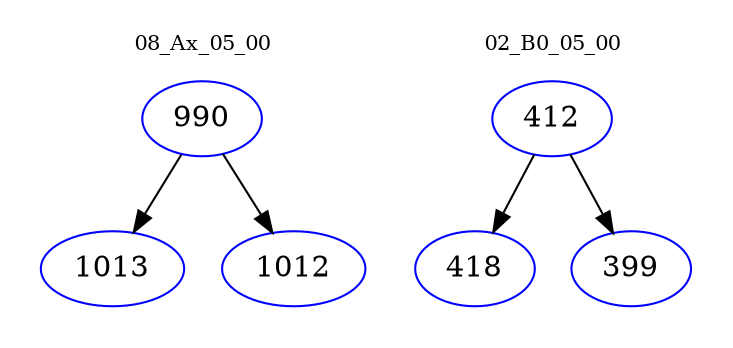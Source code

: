 digraph{
subgraph cluster_0 {
color = white
label = "08_Ax_05_00";
fontsize=10;
T0_990 [label="990", color="blue"]
T0_990 -> T0_1013 [color="black"]
T0_1013 [label="1013", color="blue"]
T0_990 -> T0_1012 [color="black"]
T0_1012 [label="1012", color="blue"]
}
subgraph cluster_1 {
color = white
label = "02_B0_05_00";
fontsize=10;
T1_412 [label="412", color="blue"]
T1_412 -> T1_418 [color="black"]
T1_418 [label="418", color="blue"]
T1_412 -> T1_399 [color="black"]
T1_399 [label="399", color="blue"]
}
}
